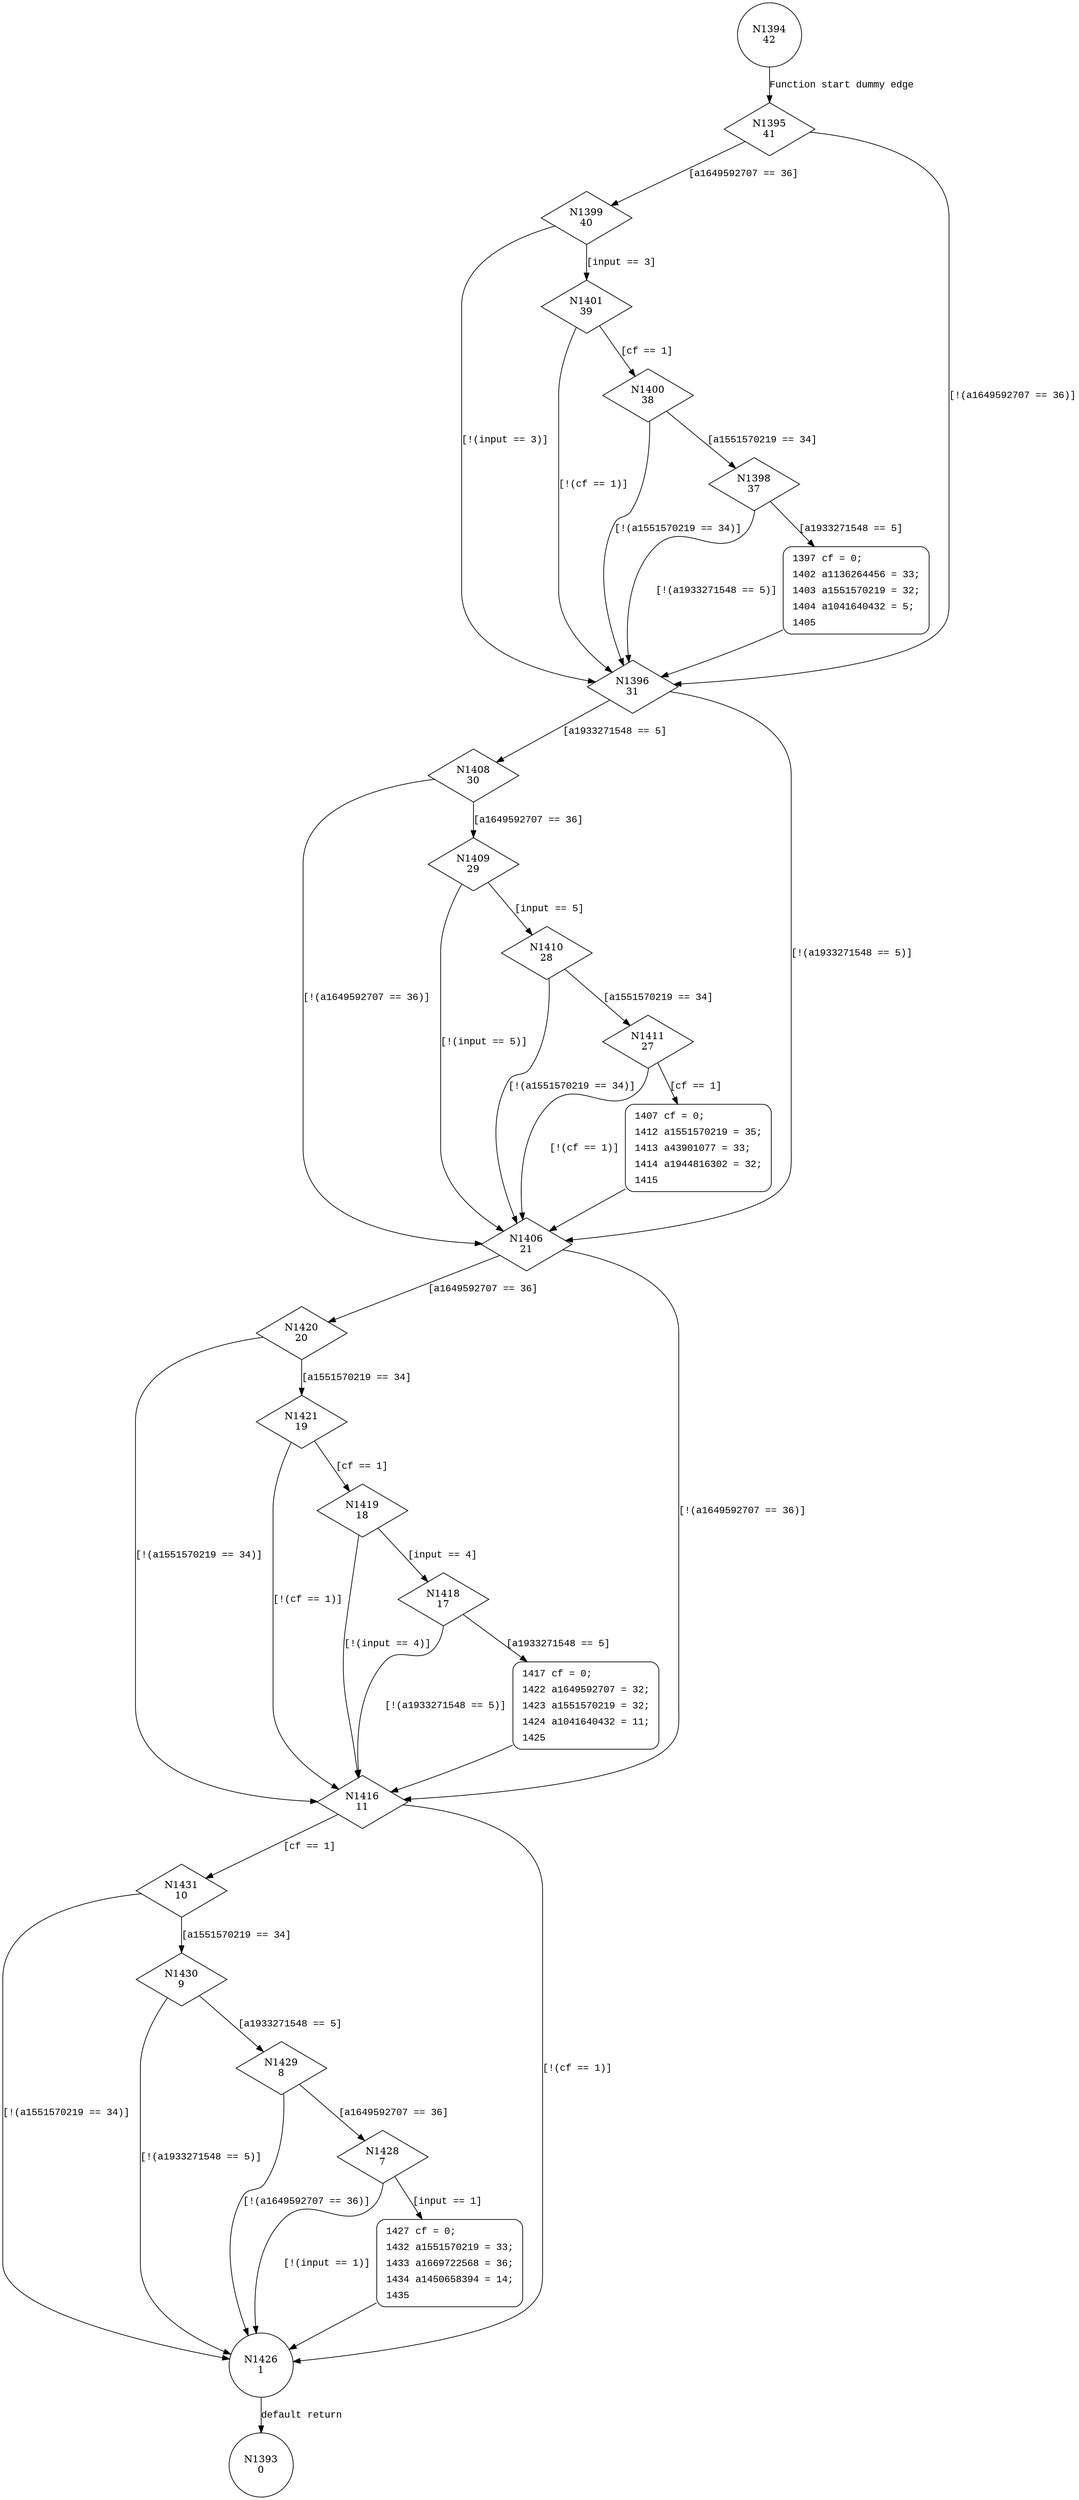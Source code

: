 digraph calculate_outputm95 {
1394 [shape="circle" label="N1394\n42"]
1395 [shape="diamond" label="N1395\n41"]
1399 [shape="diamond" label="N1399\n40"]
1396 [shape="diamond" label="N1396\n31"]
1408 [shape="diamond" label="N1408\n30"]
1406 [shape="diamond" label="N1406\n21"]
1420 [shape="diamond" label="N1420\n20"]
1416 [shape="diamond" label="N1416\n11"]
1431 [shape="diamond" label="N1431\n10"]
1426 [shape="circle" label="N1426\n1"]
1393 [shape="circle" label="N1393\n0"]
1430 [shape="diamond" label="N1430\n9"]
1429 [shape="diamond" label="N1429\n8"]
1428 [shape="diamond" label="N1428\n7"]
1427 [shape="circle" label="N1427\n6"]
1421 [shape="diamond" label="N1421\n19"]
1419 [shape="diamond" label="N1419\n18"]
1418 [shape="diamond" label="N1418\n17"]
1417 [shape="circle" label="N1417\n16"]
1409 [shape="diamond" label="N1409\n29"]
1410 [shape="diamond" label="N1410\n28"]
1411 [shape="diamond" label="N1411\n27"]
1407 [shape="circle" label="N1407\n26"]
1401 [shape="diamond" label="N1401\n39"]
1400 [shape="diamond" label="N1400\n38"]
1398 [shape="diamond" label="N1398\n37"]
1397 [shape="circle" label="N1397\n36"]
1427 [style="filled,bold" penwidth="1" fillcolor="white" fontname="Courier New" shape="Mrecord" label=<<table border="0" cellborder="0" cellpadding="3" bgcolor="white"><tr><td align="right">1427</td><td align="left">cf = 0;</td></tr><tr><td align="right">1432</td><td align="left">a1551570219 = 33;</td></tr><tr><td align="right">1433</td><td align="left">a1669722568 = 36;</td></tr><tr><td align="right">1434</td><td align="left">a1450658394 = 14;</td></tr><tr><td align="right">1435</td><td align="left"></td></tr></table>>]
1427 -> 1426[label=""]
1417 [style="filled,bold" penwidth="1" fillcolor="white" fontname="Courier New" shape="Mrecord" label=<<table border="0" cellborder="0" cellpadding="3" bgcolor="white"><tr><td align="right">1417</td><td align="left">cf = 0;</td></tr><tr><td align="right">1422</td><td align="left">a1649592707 = 32;</td></tr><tr><td align="right">1423</td><td align="left">a1551570219 = 32;</td></tr><tr><td align="right">1424</td><td align="left">a1041640432 = 11;</td></tr><tr><td align="right">1425</td><td align="left"></td></tr></table>>]
1417 -> 1416[label=""]
1407 [style="filled,bold" penwidth="1" fillcolor="white" fontname="Courier New" shape="Mrecord" label=<<table border="0" cellborder="0" cellpadding="3" bgcolor="white"><tr><td align="right">1407</td><td align="left">cf = 0;</td></tr><tr><td align="right">1412</td><td align="left">a1551570219 = 35;</td></tr><tr><td align="right">1413</td><td align="left">a43901077 = 33;</td></tr><tr><td align="right">1414</td><td align="left">a1944816302 = 32;</td></tr><tr><td align="right">1415</td><td align="left"></td></tr></table>>]
1407 -> 1406[label=""]
1397 [style="filled,bold" penwidth="1" fillcolor="white" fontname="Courier New" shape="Mrecord" label=<<table border="0" cellborder="0" cellpadding="3" bgcolor="white"><tr><td align="right">1397</td><td align="left">cf = 0;</td></tr><tr><td align="right">1402</td><td align="left">a1136264456 = 33;</td></tr><tr><td align="right">1403</td><td align="left">a1551570219 = 32;</td></tr><tr><td align="right">1404</td><td align="left">a1041640432 = 5;</td></tr><tr><td align="right">1405</td><td align="left"></td></tr></table>>]
1397 -> 1396[label=""]
1394 -> 1395 [label="Function start dummy edge" fontname="Courier New"]
1395 -> 1399 [label="[a1649592707 == 36]" fontname="Courier New"]
1395 -> 1396 [label="[!(a1649592707 == 36)]" fontname="Courier New"]
1396 -> 1408 [label="[a1933271548 == 5]" fontname="Courier New"]
1396 -> 1406 [label="[!(a1933271548 == 5)]" fontname="Courier New"]
1406 -> 1420 [label="[a1649592707 == 36]" fontname="Courier New"]
1406 -> 1416 [label="[!(a1649592707 == 36)]" fontname="Courier New"]
1416 -> 1431 [label="[cf == 1]" fontname="Courier New"]
1416 -> 1426 [label="[!(cf == 1)]" fontname="Courier New"]
1426 -> 1393 [label="default return" fontname="Courier New"]
1431 -> 1430 [label="[a1551570219 == 34]" fontname="Courier New"]
1431 -> 1426 [label="[!(a1551570219 == 34)]" fontname="Courier New"]
1430 -> 1429 [label="[a1933271548 == 5]" fontname="Courier New"]
1430 -> 1426 [label="[!(a1933271548 == 5)]" fontname="Courier New"]
1429 -> 1428 [label="[a1649592707 == 36]" fontname="Courier New"]
1429 -> 1426 [label="[!(a1649592707 == 36)]" fontname="Courier New"]
1428 -> 1427 [label="[input == 1]" fontname="Courier New"]
1428 -> 1426 [label="[!(input == 1)]" fontname="Courier New"]
1420 -> 1421 [label="[a1551570219 == 34]" fontname="Courier New"]
1420 -> 1416 [label="[!(a1551570219 == 34)]" fontname="Courier New"]
1421 -> 1419 [label="[cf == 1]" fontname="Courier New"]
1421 -> 1416 [label="[!(cf == 1)]" fontname="Courier New"]
1419 -> 1418 [label="[input == 4]" fontname="Courier New"]
1419 -> 1416 [label="[!(input == 4)]" fontname="Courier New"]
1418 -> 1417 [label="[a1933271548 == 5]" fontname="Courier New"]
1418 -> 1416 [label="[!(a1933271548 == 5)]" fontname="Courier New"]
1408 -> 1409 [label="[a1649592707 == 36]" fontname="Courier New"]
1408 -> 1406 [label="[!(a1649592707 == 36)]" fontname="Courier New"]
1409 -> 1410 [label="[input == 5]" fontname="Courier New"]
1409 -> 1406 [label="[!(input == 5)]" fontname="Courier New"]
1410 -> 1411 [label="[a1551570219 == 34]" fontname="Courier New"]
1410 -> 1406 [label="[!(a1551570219 == 34)]" fontname="Courier New"]
1411 -> 1407 [label="[cf == 1]" fontname="Courier New"]
1411 -> 1406 [label="[!(cf == 1)]" fontname="Courier New"]
1399 -> 1401 [label="[input == 3]" fontname="Courier New"]
1399 -> 1396 [label="[!(input == 3)]" fontname="Courier New"]
1401 -> 1400 [label="[cf == 1]" fontname="Courier New"]
1401 -> 1396 [label="[!(cf == 1)]" fontname="Courier New"]
1400 -> 1398 [label="[a1551570219 == 34]" fontname="Courier New"]
1400 -> 1396 [label="[!(a1551570219 == 34)]" fontname="Courier New"]
1398 -> 1397 [label="[a1933271548 == 5]" fontname="Courier New"]
1398 -> 1396 [label="[!(a1933271548 == 5)]" fontname="Courier New"]
}